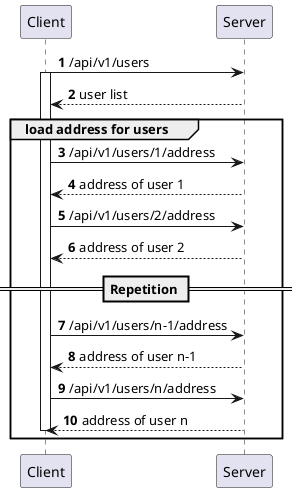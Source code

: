 @startuml
'https://plantuml.com/sequence-diagram

autonumber


Client -> Server: /api/v1/users
activate Client
Server --> Client: user list

group load address for users
Client -> Server: /api/v1/users/1/address
Server --> Client: address of user 1
Client -> Server: /api/v1/users/2/address
Server --> Client: address of user 2
== Repetition ==
Client -> Server: /api/v1/users/n-1/address
Server --> Client: address of user n-1
Client -> Server: /api/v1/users/n/address
Server --> Client: address of user n
deactivate Client
end


@enduml